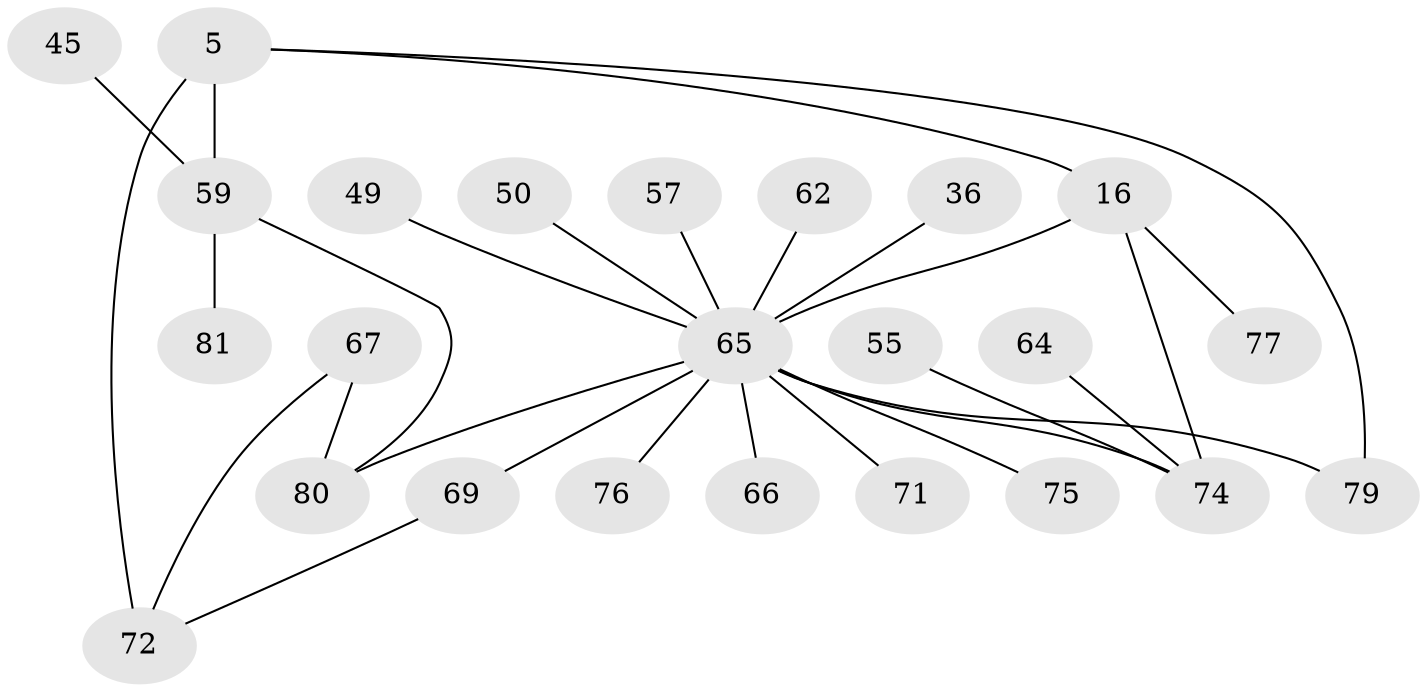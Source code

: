 // original degree distribution, {5: 0.037037037037037035, 9: 0.012345679012345678, 6: 0.024691358024691357, 7: 0.012345679012345678, 2: 0.2962962962962963, 3: 0.2222222222222222, 1: 0.3333333333333333, 4: 0.06172839506172839}
// Generated by graph-tools (version 1.1) at 2025/45/03/04/25 21:45:19]
// undirected, 24 vertices, 28 edges
graph export_dot {
graph [start="1"]
  node [color=gray90,style=filled];
  5 [super="+3"];
  16 [super="+1"];
  36 [super="+24"];
  45;
  49;
  50;
  55;
  57 [super="+42+43"];
  59 [super="+22+32"];
  62 [super="+51"];
  64;
  65 [super="+6+56+23+54"];
  66;
  67;
  69 [super="+34"];
  71;
  72 [super="+10"];
  74 [super="+63+20"];
  75;
  76 [super="+58+60+61"];
  77 [super="+25"];
  79 [super="+73+78"];
  80 [super="+31+68"];
  81 [super="+40+41"];
  5 -- 16;
  5 -- 72 [weight=2];
  5 -- 59 [weight=2];
  5 -- 79;
  16 -- 74 [weight=2];
  16 -- 77;
  16 -- 65 [weight=4];
  36 -- 65;
  45 -- 59;
  49 -- 65;
  50 -- 65;
  55 -- 74;
  57 -- 65;
  59 -- 80;
  59 -- 81 [weight=2];
  62 -- 65;
  64 -- 74;
  65 -- 69 [weight=2];
  65 -- 71;
  65 -- 76 [weight=2];
  65 -- 79;
  65 -- 80 [weight=3];
  65 -- 66;
  65 -- 75;
  65 -- 74;
  67 -- 72;
  67 -- 80;
  69 -- 72;
}

